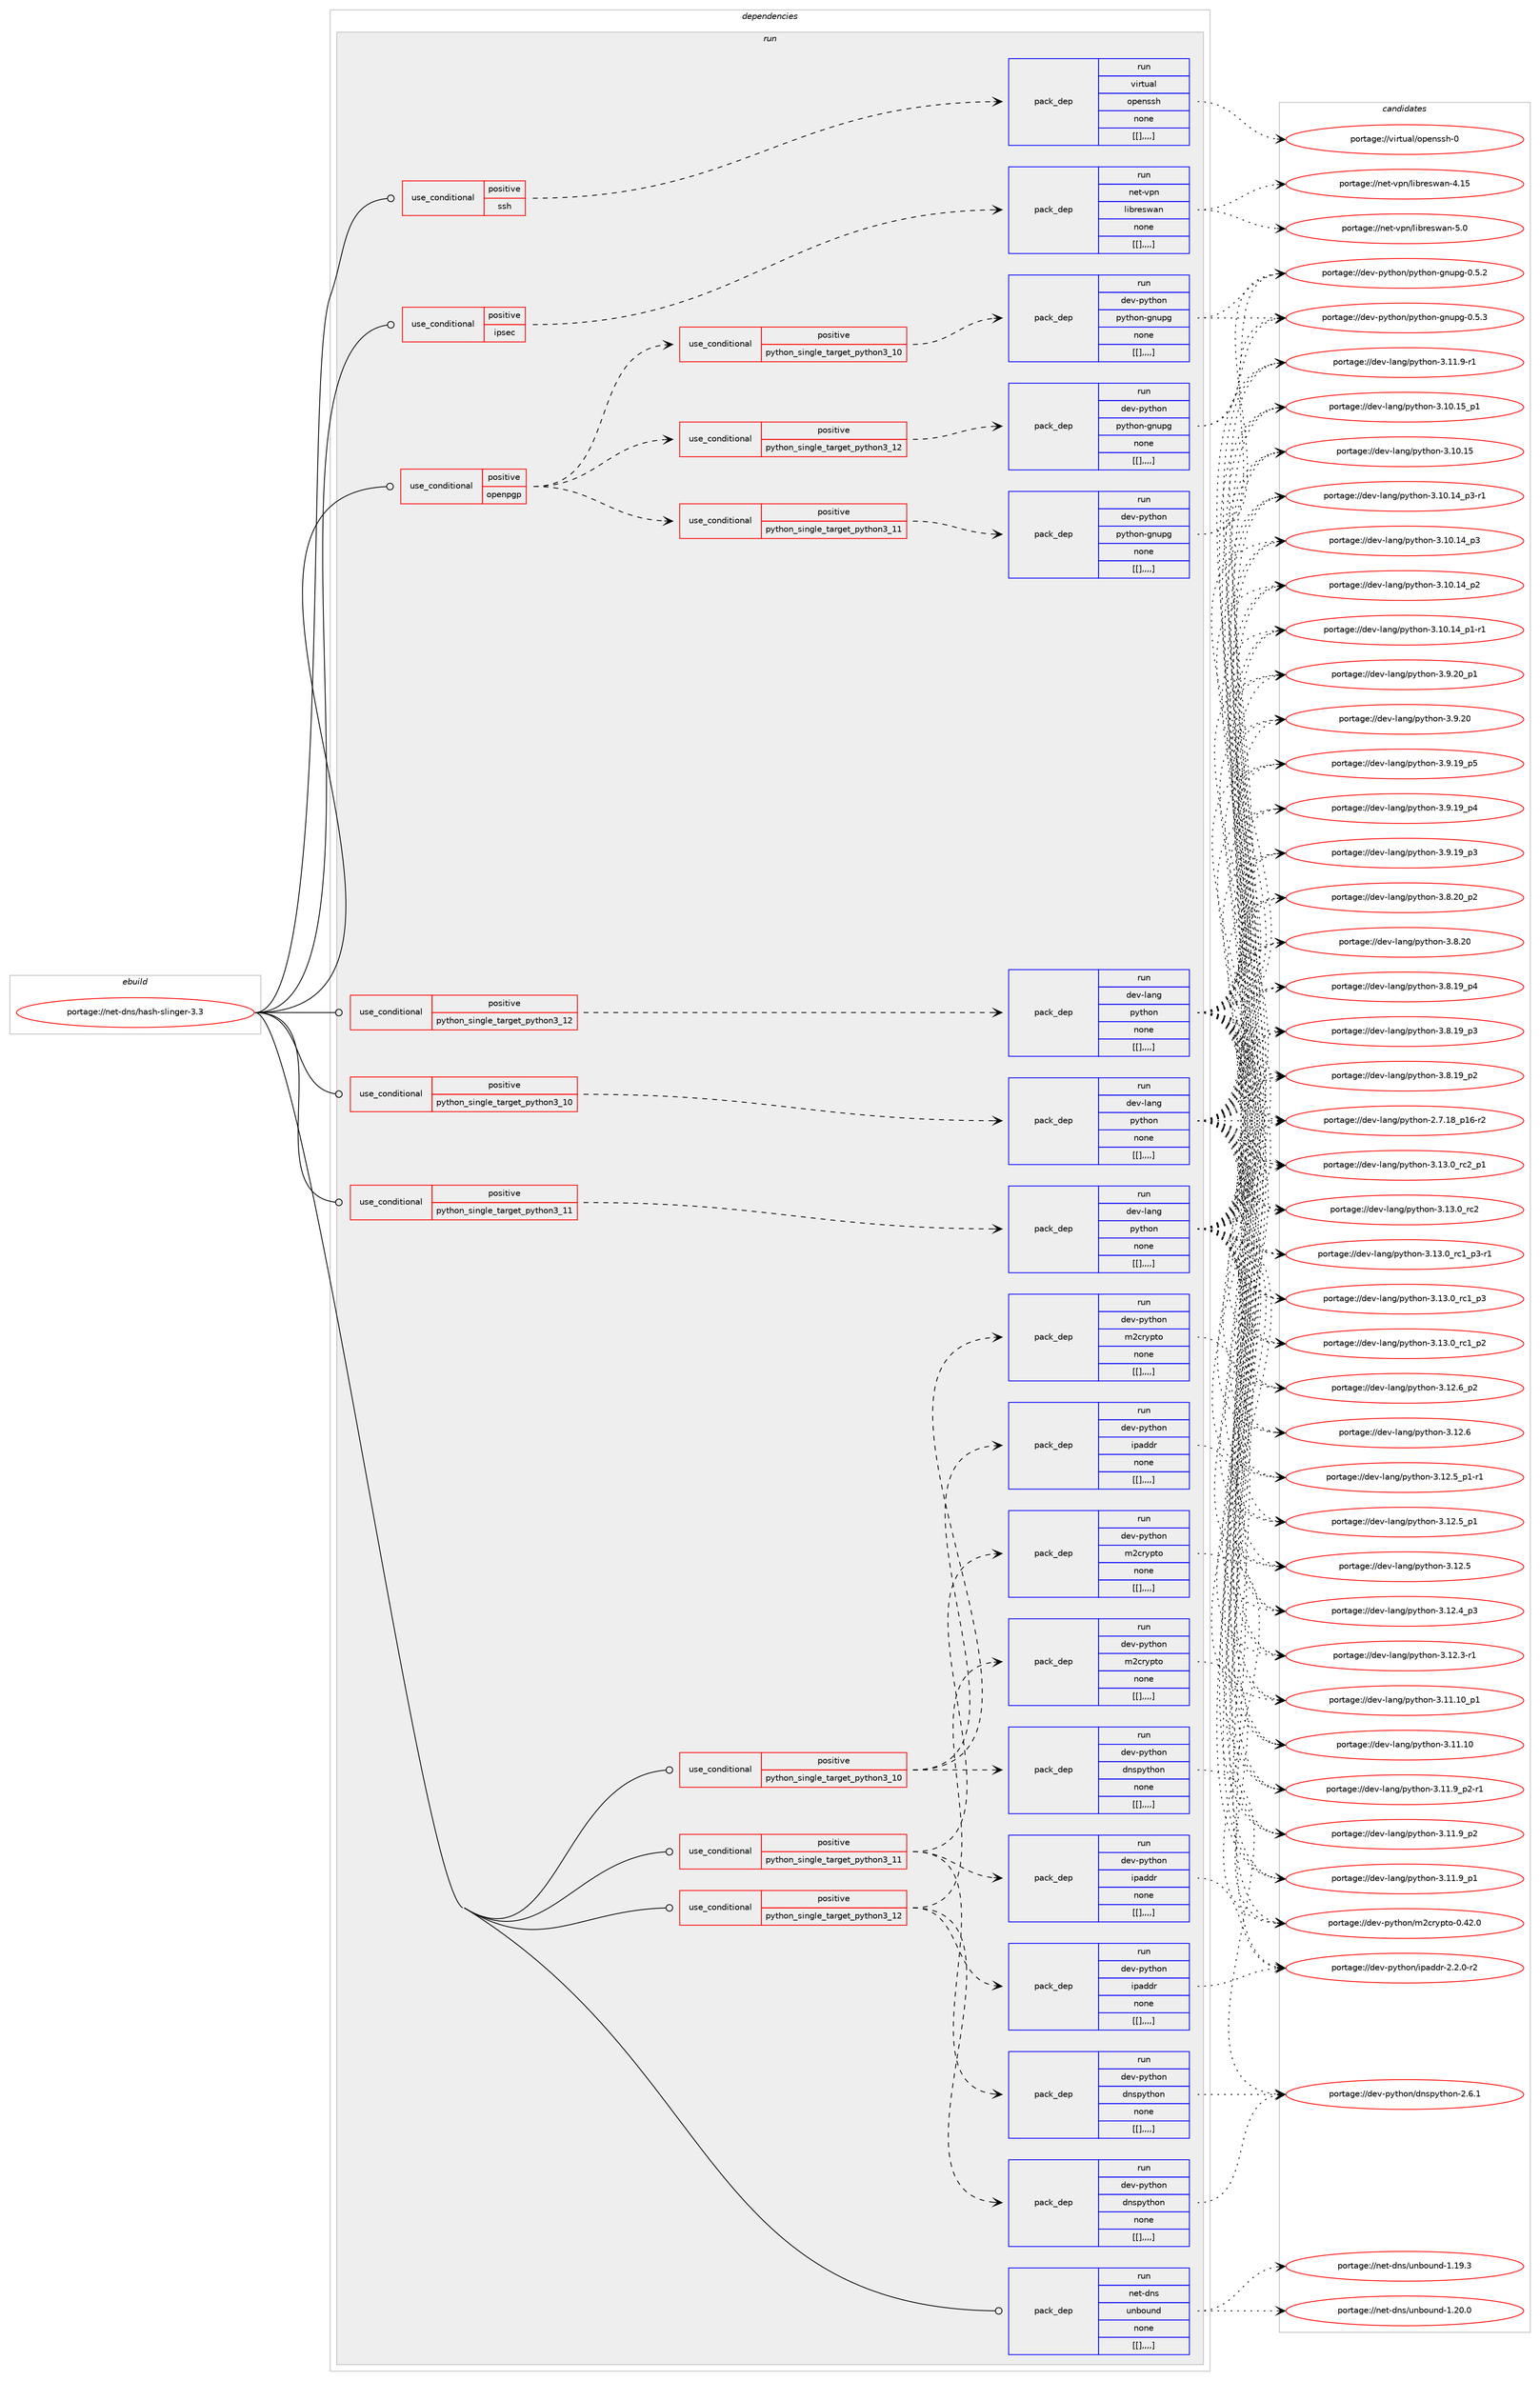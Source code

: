 digraph prolog {

# *************
# Graph options
# *************

newrank=true;
concentrate=true;
compound=true;
graph [rankdir=LR,fontname=Helvetica,fontsize=10,ranksep=1.5];#, ranksep=2.5, nodesep=0.2];
edge  [arrowhead=vee];
node  [fontname=Helvetica,fontsize=10];

# **********
# The ebuild
# **********

subgraph cluster_leftcol {
color=gray;
label=<<i>ebuild</i>>;
id [label="portage://net-dns/hash-slinger-3.3", color=red, width=4, href="../net-dns/hash-slinger-3.3.svg"];
}

# ****************
# The dependencies
# ****************

subgraph cluster_midcol {
color=gray;
label=<<i>dependencies</i>>;
subgraph cluster_compile {
fillcolor="#eeeeee";
style=filled;
label=<<i>compile</i>>;
}
subgraph cluster_compileandrun {
fillcolor="#eeeeee";
style=filled;
label=<<i>compile and run</i>>;
}
subgraph cluster_run {
fillcolor="#eeeeee";
style=filled;
label=<<i>run</i>>;
subgraph cond93898 {
dependency357432 [label=<<TABLE BORDER="0" CELLBORDER="1" CELLSPACING="0" CELLPADDING="4"><TR><TD ROWSPAN="3" CELLPADDING="10">use_conditional</TD></TR><TR><TD>positive</TD></TR><TR><TD>ipsec</TD></TR></TABLE>>, shape=none, color=red];
subgraph pack260904 {
dependency357433 [label=<<TABLE BORDER="0" CELLBORDER="1" CELLSPACING="0" CELLPADDING="4" WIDTH="220"><TR><TD ROWSPAN="6" CELLPADDING="30">pack_dep</TD></TR><TR><TD WIDTH="110">run</TD></TR><TR><TD>net-vpn</TD></TR><TR><TD>libreswan</TD></TR><TR><TD>none</TD></TR><TR><TD>[[],,,,]</TD></TR></TABLE>>, shape=none, color=blue];
}
dependency357432:e -> dependency357433:w [weight=20,style="dashed",arrowhead="vee"];
}
id:e -> dependency357432:w [weight=20,style="solid",arrowhead="odot"];
subgraph cond93899 {
dependency357434 [label=<<TABLE BORDER="0" CELLBORDER="1" CELLSPACING="0" CELLPADDING="4"><TR><TD ROWSPAN="3" CELLPADDING="10">use_conditional</TD></TR><TR><TD>positive</TD></TR><TR><TD>openpgp</TD></TR></TABLE>>, shape=none, color=red];
subgraph cond93900 {
dependency357435 [label=<<TABLE BORDER="0" CELLBORDER="1" CELLSPACING="0" CELLPADDING="4"><TR><TD ROWSPAN="3" CELLPADDING="10">use_conditional</TD></TR><TR><TD>positive</TD></TR><TR><TD>python_single_target_python3_10</TD></TR></TABLE>>, shape=none, color=red];
subgraph pack260905 {
dependency357436 [label=<<TABLE BORDER="0" CELLBORDER="1" CELLSPACING="0" CELLPADDING="4" WIDTH="220"><TR><TD ROWSPAN="6" CELLPADDING="30">pack_dep</TD></TR><TR><TD WIDTH="110">run</TD></TR><TR><TD>dev-python</TD></TR><TR><TD>python-gnupg</TD></TR><TR><TD>none</TD></TR><TR><TD>[[],,,,]</TD></TR></TABLE>>, shape=none, color=blue];
}
dependency357435:e -> dependency357436:w [weight=20,style="dashed",arrowhead="vee"];
}
dependency357434:e -> dependency357435:w [weight=20,style="dashed",arrowhead="vee"];
subgraph cond93901 {
dependency357437 [label=<<TABLE BORDER="0" CELLBORDER="1" CELLSPACING="0" CELLPADDING="4"><TR><TD ROWSPAN="3" CELLPADDING="10">use_conditional</TD></TR><TR><TD>positive</TD></TR><TR><TD>python_single_target_python3_11</TD></TR></TABLE>>, shape=none, color=red];
subgraph pack260906 {
dependency357438 [label=<<TABLE BORDER="0" CELLBORDER="1" CELLSPACING="0" CELLPADDING="4" WIDTH="220"><TR><TD ROWSPAN="6" CELLPADDING="30">pack_dep</TD></TR><TR><TD WIDTH="110">run</TD></TR><TR><TD>dev-python</TD></TR><TR><TD>python-gnupg</TD></TR><TR><TD>none</TD></TR><TR><TD>[[],,,,]</TD></TR></TABLE>>, shape=none, color=blue];
}
dependency357437:e -> dependency357438:w [weight=20,style="dashed",arrowhead="vee"];
}
dependency357434:e -> dependency357437:w [weight=20,style="dashed",arrowhead="vee"];
subgraph cond93902 {
dependency357439 [label=<<TABLE BORDER="0" CELLBORDER="1" CELLSPACING="0" CELLPADDING="4"><TR><TD ROWSPAN="3" CELLPADDING="10">use_conditional</TD></TR><TR><TD>positive</TD></TR><TR><TD>python_single_target_python3_12</TD></TR></TABLE>>, shape=none, color=red];
subgraph pack260907 {
dependency357440 [label=<<TABLE BORDER="0" CELLBORDER="1" CELLSPACING="0" CELLPADDING="4" WIDTH="220"><TR><TD ROWSPAN="6" CELLPADDING="30">pack_dep</TD></TR><TR><TD WIDTH="110">run</TD></TR><TR><TD>dev-python</TD></TR><TR><TD>python-gnupg</TD></TR><TR><TD>none</TD></TR><TR><TD>[[],,,,]</TD></TR></TABLE>>, shape=none, color=blue];
}
dependency357439:e -> dependency357440:w [weight=20,style="dashed",arrowhead="vee"];
}
dependency357434:e -> dependency357439:w [weight=20,style="dashed",arrowhead="vee"];
}
id:e -> dependency357434:w [weight=20,style="solid",arrowhead="odot"];
subgraph cond93903 {
dependency357441 [label=<<TABLE BORDER="0" CELLBORDER="1" CELLSPACING="0" CELLPADDING="4"><TR><TD ROWSPAN="3" CELLPADDING="10">use_conditional</TD></TR><TR><TD>positive</TD></TR><TR><TD>python_single_target_python3_10</TD></TR></TABLE>>, shape=none, color=red];
subgraph pack260908 {
dependency357442 [label=<<TABLE BORDER="0" CELLBORDER="1" CELLSPACING="0" CELLPADDING="4" WIDTH="220"><TR><TD ROWSPAN="6" CELLPADDING="30">pack_dep</TD></TR><TR><TD WIDTH="110">run</TD></TR><TR><TD>dev-lang</TD></TR><TR><TD>python</TD></TR><TR><TD>none</TD></TR><TR><TD>[[],,,,]</TD></TR></TABLE>>, shape=none, color=blue];
}
dependency357441:e -> dependency357442:w [weight=20,style="dashed",arrowhead="vee"];
}
id:e -> dependency357441:w [weight=20,style="solid",arrowhead="odot"];
subgraph cond93904 {
dependency357443 [label=<<TABLE BORDER="0" CELLBORDER="1" CELLSPACING="0" CELLPADDING="4"><TR><TD ROWSPAN="3" CELLPADDING="10">use_conditional</TD></TR><TR><TD>positive</TD></TR><TR><TD>python_single_target_python3_10</TD></TR></TABLE>>, shape=none, color=red];
subgraph pack260909 {
dependency357444 [label=<<TABLE BORDER="0" CELLBORDER="1" CELLSPACING="0" CELLPADDING="4" WIDTH="220"><TR><TD ROWSPAN="6" CELLPADDING="30">pack_dep</TD></TR><TR><TD WIDTH="110">run</TD></TR><TR><TD>dev-python</TD></TR><TR><TD>dnspython</TD></TR><TR><TD>none</TD></TR><TR><TD>[[],,,,]</TD></TR></TABLE>>, shape=none, color=blue];
}
dependency357443:e -> dependency357444:w [weight=20,style="dashed",arrowhead="vee"];
subgraph pack260910 {
dependency357445 [label=<<TABLE BORDER="0" CELLBORDER="1" CELLSPACING="0" CELLPADDING="4" WIDTH="220"><TR><TD ROWSPAN="6" CELLPADDING="30">pack_dep</TD></TR><TR><TD WIDTH="110">run</TD></TR><TR><TD>dev-python</TD></TR><TR><TD>ipaddr</TD></TR><TR><TD>none</TD></TR><TR><TD>[[],,,,]</TD></TR></TABLE>>, shape=none, color=blue];
}
dependency357443:e -> dependency357445:w [weight=20,style="dashed",arrowhead="vee"];
subgraph pack260911 {
dependency357446 [label=<<TABLE BORDER="0" CELLBORDER="1" CELLSPACING="0" CELLPADDING="4" WIDTH="220"><TR><TD ROWSPAN="6" CELLPADDING="30">pack_dep</TD></TR><TR><TD WIDTH="110">run</TD></TR><TR><TD>dev-python</TD></TR><TR><TD>m2crypto</TD></TR><TR><TD>none</TD></TR><TR><TD>[[],,,,]</TD></TR></TABLE>>, shape=none, color=blue];
}
dependency357443:e -> dependency357446:w [weight=20,style="dashed",arrowhead="vee"];
}
id:e -> dependency357443:w [weight=20,style="solid",arrowhead="odot"];
subgraph cond93905 {
dependency357447 [label=<<TABLE BORDER="0" CELLBORDER="1" CELLSPACING="0" CELLPADDING="4"><TR><TD ROWSPAN="3" CELLPADDING="10">use_conditional</TD></TR><TR><TD>positive</TD></TR><TR><TD>python_single_target_python3_11</TD></TR></TABLE>>, shape=none, color=red];
subgraph pack260912 {
dependency357448 [label=<<TABLE BORDER="0" CELLBORDER="1" CELLSPACING="0" CELLPADDING="4" WIDTH="220"><TR><TD ROWSPAN="6" CELLPADDING="30">pack_dep</TD></TR><TR><TD WIDTH="110">run</TD></TR><TR><TD>dev-lang</TD></TR><TR><TD>python</TD></TR><TR><TD>none</TD></TR><TR><TD>[[],,,,]</TD></TR></TABLE>>, shape=none, color=blue];
}
dependency357447:e -> dependency357448:w [weight=20,style="dashed",arrowhead="vee"];
}
id:e -> dependency357447:w [weight=20,style="solid",arrowhead="odot"];
subgraph cond93906 {
dependency357449 [label=<<TABLE BORDER="0" CELLBORDER="1" CELLSPACING="0" CELLPADDING="4"><TR><TD ROWSPAN="3" CELLPADDING="10">use_conditional</TD></TR><TR><TD>positive</TD></TR><TR><TD>python_single_target_python3_11</TD></TR></TABLE>>, shape=none, color=red];
subgraph pack260913 {
dependency357450 [label=<<TABLE BORDER="0" CELLBORDER="1" CELLSPACING="0" CELLPADDING="4" WIDTH="220"><TR><TD ROWSPAN="6" CELLPADDING="30">pack_dep</TD></TR><TR><TD WIDTH="110">run</TD></TR><TR><TD>dev-python</TD></TR><TR><TD>dnspython</TD></TR><TR><TD>none</TD></TR><TR><TD>[[],,,,]</TD></TR></TABLE>>, shape=none, color=blue];
}
dependency357449:e -> dependency357450:w [weight=20,style="dashed",arrowhead="vee"];
subgraph pack260914 {
dependency357451 [label=<<TABLE BORDER="0" CELLBORDER="1" CELLSPACING="0" CELLPADDING="4" WIDTH="220"><TR><TD ROWSPAN="6" CELLPADDING="30">pack_dep</TD></TR><TR><TD WIDTH="110">run</TD></TR><TR><TD>dev-python</TD></TR><TR><TD>ipaddr</TD></TR><TR><TD>none</TD></TR><TR><TD>[[],,,,]</TD></TR></TABLE>>, shape=none, color=blue];
}
dependency357449:e -> dependency357451:w [weight=20,style="dashed",arrowhead="vee"];
subgraph pack260915 {
dependency357452 [label=<<TABLE BORDER="0" CELLBORDER="1" CELLSPACING="0" CELLPADDING="4" WIDTH="220"><TR><TD ROWSPAN="6" CELLPADDING="30">pack_dep</TD></TR><TR><TD WIDTH="110">run</TD></TR><TR><TD>dev-python</TD></TR><TR><TD>m2crypto</TD></TR><TR><TD>none</TD></TR><TR><TD>[[],,,,]</TD></TR></TABLE>>, shape=none, color=blue];
}
dependency357449:e -> dependency357452:w [weight=20,style="dashed",arrowhead="vee"];
}
id:e -> dependency357449:w [weight=20,style="solid",arrowhead="odot"];
subgraph cond93907 {
dependency357453 [label=<<TABLE BORDER="0" CELLBORDER="1" CELLSPACING="0" CELLPADDING="4"><TR><TD ROWSPAN="3" CELLPADDING="10">use_conditional</TD></TR><TR><TD>positive</TD></TR><TR><TD>python_single_target_python3_12</TD></TR></TABLE>>, shape=none, color=red];
subgraph pack260916 {
dependency357454 [label=<<TABLE BORDER="0" CELLBORDER="1" CELLSPACING="0" CELLPADDING="4" WIDTH="220"><TR><TD ROWSPAN="6" CELLPADDING="30">pack_dep</TD></TR><TR><TD WIDTH="110">run</TD></TR><TR><TD>dev-lang</TD></TR><TR><TD>python</TD></TR><TR><TD>none</TD></TR><TR><TD>[[],,,,]</TD></TR></TABLE>>, shape=none, color=blue];
}
dependency357453:e -> dependency357454:w [weight=20,style="dashed",arrowhead="vee"];
}
id:e -> dependency357453:w [weight=20,style="solid",arrowhead="odot"];
subgraph cond93908 {
dependency357455 [label=<<TABLE BORDER="0" CELLBORDER="1" CELLSPACING="0" CELLPADDING="4"><TR><TD ROWSPAN="3" CELLPADDING="10">use_conditional</TD></TR><TR><TD>positive</TD></TR><TR><TD>python_single_target_python3_12</TD></TR></TABLE>>, shape=none, color=red];
subgraph pack260917 {
dependency357456 [label=<<TABLE BORDER="0" CELLBORDER="1" CELLSPACING="0" CELLPADDING="4" WIDTH="220"><TR><TD ROWSPAN="6" CELLPADDING="30">pack_dep</TD></TR><TR><TD WIDTH="110">run</TD></TR><TR><TD>dev-python</TD></TR><TR><TD>dnspython</TD></TR><TR><TD>none</TD></TR><TR><TD>[[],,,,]</TD></TR></TABLE>>, shape=none, color=blue];
}
dependency357455:e -> dependency357456:w [weight=20,style="dashed",arrowhead="vee"];
subgraph pack260918 {
dependency357457 [label=<<TABLE BORDER="0" CELLBORDER="1" CELLSPACING="0" CELLPADDING="4" WIDTH="220"><TR><TD ROWSPAN="6" CELLPADDING="30">pack_dep</TD></TR><TR><TD WIDTH="110">run</TD></TR><TR><TD>dev-python</TD></TR><TR><TD>ipaddr</TD></TR><TR><TD>none</TD></TR><TR><TD>[[],,,,]</TD></TR></TABLE>>, shape=none, color=blue];
}
dependency357455:e -> dependency357457:w [weight=20,style="dashed",arrowhead="vee"];
subgraph pack260919 {
dependency357458 [label=<<TABLE BORDER="0" CELLBORDER="1" CELLSPACING="0" CELLPADDING="4" WIDTH="220"><TR><TD ROWSPAN="6" CELLPADDING="30">pack_dep</TD></TR><TR><TD WIDTH="110">run</TD></TR><TR><TD>dev-python</TD></TR><TR><TD>m2crypto</TD></TR><TR><TD>none</TD></TR><TR><TD>[[],,,,]</TD></TR></TABLE>>, shape=none, color=blue];
}
dependency357455:e -> dependency357458:w [weight=20,style="dashed",arrowhead="vee"];
}
id:e -> dependency357455:w [weight=20,style="solid",arrowhead="odot"];
subgraph cond93909 {
dependency357459 [label=<<TABLE BORDER="0" CELLBORDER="1" CELLSPACING="0" CELLPADDING="4"><TR><TD ROWSPAN="3" CELLPADDING="10">use_conditional</TD></TR><TR><TD>positive</TD></TR><TR><TD>ssh</TD></TR></TABLE>>, shape=none, color=red];
subgraph pack260920 {
dependency357460 [label=<<TABLE BORDER="0" CELLBORDER="1" CELLSPACING="0" CELLPADDING="4" WIDTH="220"><TR><TD ROWSPAN="6" CELLPADDING="30">pack_dep</TD></TR><TR><TD WIDTH="110">run</TD></TR><TR><TD>virtual</TD></TR><TR><TD>openssh</TD></TR><TR><TD>none</TD></TR><TR><TD>[[],,,,]</TD></TR></TABLE>>, shape=none, color=blue];
}
dependency357459:e -> dependency357460:w [weight=20,style="dashed",arrowhead="vee"];
}
id:e -> dependency357459:w [weight=20,style="solid",arrowhead="odot"];
subgraph pack260921 {
dependency357461 [label=<<TABLE BORDER="0" CELLBORDER="1" CELLSPACING="0" CELLPADDING="4" WIDTH="220"><TR><TD ROWSPAN="6" CELLPADDING="30">pack_dep</TD></TR><TR><TD WIDTH="110">run</TD></TR><TR><TD>net-dns</TD></TR><TR><TD>unbound</TD></TR><TR><TD>none</TD></TR><TR><TD>[[],,,,]</TD></TR></TABLE>>, shape=none, color=blue];
}
id:e -> dependency357461:w [weight=20,style="solid",arrowhead="odot"];
}
}

# **************
# The candidates
# **************

subgraph cluster_choices {
rank=same;
color=gray;
label=<<i>candidates</i>>;

subgraph choice260904 {
color=black;
nodesep=1;
choice1101011164511811211047108105981141011151199711045534648 [label="portage://net-vpn/libreswan-5.0", color=red, width=4,href="../net-vpn/libreswan-5.0.svg"];
choice110101116451181121104710810598114101115119971104552464953 [label="portage://net-vpn/libreswan-4.15", color=red, width=4,href="../net-vpn/libreswan-4.15.svg"];
dependency357433:e -> choice1101011164511811211047108105981141011151199711045534648:w [style=dotted,weight="100"];
dependency357433:e -> choice110101116451181121104710810598114101115119971104552464953:w [style=dotted,weight="100"];
}
subgraph choice260905 {
color=black;
nodesep=1;
choice100101118451121211161041111104711212111610411111045103110117112103454846534651 [label="portage://dev-python/python-gnupg-0.5.3", color=red, width=4,href="../dev-python/python-gnupg-0.5.3.svg"];
choice100101118451121211161041111104711212111610411111045103110117112103454846534650 [label="portage://dev-python/python-gnupg-0.5.2", color=red, width=4,href="../dev-python/python-gnupg-0.5.2.svg"];
dependency357436:e -> choice100101118451121211161041111104711212111610411111045103110117112103454846534651:w [style=dotted,weight="100"];
dependency357436:e -> choice100101118451121211161041111104711212111610411111045103110117112103454846534650:w [style=dotted,weight="100"];
}
subgraph choice260906 {
color=black;
nodesep=1;
choice100101118451121211161041111104711212111610411111045103110117112103454846534651 [label="portage://dev-python/python-gnupg-0.5.3", color=red, width=4,href="../dev-python/python-gnupg-0.5.3.svg"];
choice100101118451121211161041111104711212111610411111045103110117112103454846534650 [label="portage://dev-python/python-gnupg-0.5.2", color=red, width=4,href="../dev-python/python-gnupg-0.5.2.svg"];
dependency357438:e -> choice100101118451121211161041111104711212111610411111045103110117112103454846534651:w [style=dotted,weight="100"];
dependency357438:e -> choice100101118451121211161041111104711212111610411111045103110117112103454846534650:w [style=dotted,weight="100"];
}
subgraph choice260907 {
color=black;
nodesep=1;
choice100101118451121211161041111104711212111610411111045103110117112103454846534651 [label="portage://dev-python/python-gnupg-0.5.3", color=red, width=4,href="../dev-python/python-gnupg-0.5.3.svg"];
choice100101118451121211161041111104711212111610411111045103110117112103454846534650 [label="portage://dev-python/python-gnupg-0.5.2", color=red, width=4,href="../dev-python/python-gnupg-0.5.2.svg"];
dependency357440:e -> choice100101118451121211161041111104711212111610411111045103110117112103454846534651:w [style=dotted,weight="100"];
dependency357440:e -> choice100101118451121211161041111104711212111610411111045103110117112103454846534650:w [style=dotted,weight="100"];
}
subgraph choice260908 {
color=black;
nodesep=1;
choice100101118451089711010347112121116104111110455146495146489511499509511249 [label="portage://dev-lang/python-3.13.0_rc2_p1", color=red, width=4,href="../dev-lang/python-3.13.0_rc2_p1.svg"];
choice10010111845108971101034711212111610411111045514649514648951149950 [label="portage://dev-lang/python-3.13.0_rc2", color=red, width=4,href="../dev-lang/python-3.13.0_rc2.svg"];
choice1001011184510897110103471121211161041111104551464951464895114994995112514511449 [label="portage://dev-lang/python-3.13.0_rc1_p3-r1", color=red, width=4,href="../dev-lang/python-3.13.0_rc1_p3-r1.svg"];
choice100101118451089711010347112121116104111110455146495146489511499499511251 [label="portage://dev-lang/python-3.13.0_rc1_p3", color=red, width=4,href="../dev-lang/python-3.13.0_rc1_p3.svg"];
choice100101118451089711010347112121116104111110455146495146489511499499511250 [label="portage://dev-lang/python-3.13.0_rc1_p2", color=red, width=4,href="../dev-lang/python-3.13.0_rc1_p2.svg"];
choice100101118451089711010347112121116104111110455146495046549511250 [label="portage://dev-lang/python-3.12.6_p2", color=red, width=4,href="../dev-lang/python-3.12.6_p2.svg"];
choice10010111845108971101034711212111610411111045514649504654 [label="portage://dev-lang/python-3.12.6", color=red, width=4,href="../dev-lang/python-3.12.6.svg"];
choice1001011184510897110103471121211161041111104551464950465395112494511449 [label="portage://dev-lang/python-3.12.5_p1-r1", color=red, width=4,href="../dev-lang/python-3.12.5_p1-r1.svg"];
choice100101118451089711010347112121116104111110455146495046539511249 [label="portage://dev-lang/python-3.12.5_p1", color=red, width=4,href="../dev-lang/python-3.12.5_p1.svg"];
choice10010111845108971101034711212111610411111045514649504653 [label="portage://dev-lang/python-3.12.5", color=red, width=4,href="../dev-lang/python-3.12.5.svg"];
choice100101118451089711010347112121116104111110455146495046529511251 [label="portage://dev-lang/python-3.12.4_p3", color=red, width=4,href="../dev-lang/python-3.12.4_p3.svg"];
choice100101118451089711010347112121116104111110455146495046514511449 [label="portage://dev-lang/python-3.12.3-r1", color=red, width=4,href="../dev-lang/python-3.12.3-r1.svg"];
choice10010111845108971101034711212111610411111045514649494649489511249 [label="portage://dev-lang/python-3.11.10_p1", color=red, width=4,href="../dev-lang/python-3.11.10_p1.svg"];
choice1001011184510897110103471121211161041111104551464949464948 [label="portage://dev-lang/python-3.11.10", color=red, width=4,href="../dev-lang/python-3.11.10.svg"];
choice1001011184510897110103471121211161041111104551464949465795112504511449 [label="portage://dev-lang/python-3.11.9_p2-r1", color=red, width=4,href="../dev-lang/python-3.11.9_p2-r1.svg"];
choice100101118451089711010347112121116104111110455146494946579511250 [label="portage://dev-lang/python-3.11.9_p2", color=red, width=4,href="../dev-lang/python-3.11.9_p2.svg"];
choice100101118451089711010347112121116104111110455146494946579511249 [label="portage://dev-lang/python-3.11.9_p1", color=red, width=4,href="../dev-lang/python-3.11.9_p1.svg"];
choice100101118451089711010347112121116104111110455146494946574511449 [label="portage://dev-lang/python-3.11.9-r1", color=red, width=4,href="../dev-lang/python-3.11.9-r1.svg"];
choice10010111845108971101034711212111610411111045514649484649539511249 [label="portage://dev-lang/python-3.10.15_p1", color=red, width=4,href="../dev-lang/python-3.10.15_p1.svg"];
choice1001011184510897110103471121211161041111104551464948464953 [label="portage://dev-lang/python-3.10.15", color=red, width=4,href="../dev-lang/python-3.10.15.svg"];
choice100101118451089711010347112121116104111110455146494846495295112514511449 [label="portage://dev-lang/python-3.10.14_p3-r1", color=red, width=4,href="../dev-lang/python-3.10.14_p3-r1.svg"];
choice10010111845108971101034711212111610411111045514649484649529511251 [label="portage://dev-lang/python-3.10.14_p3", color=red, width=4,href="../dev-lang/python-3.10.14_p3.svg"];
choice10010111845108971101034711212111610411111045514649484649529511250 [label="portage://dev-lang/python-3.10.14_p2", color=red, width=4,href="../dev-lang/python-3.10.14_p2.svg"];
choice100101118451089711010347112121116104111110455146494846495295112494511449 [label="portage://dev-lang/python-3.10.14_p1-r1", color=red, width=4,href="../dev-lang/python-3.10.14_p1-r1.svg"];
choice100101118451089711010347112121116104111110455146574650489511249 [label="portage://dev-lang/python-3.9.20_p1", color=red, width=4,href="../dev-lang/python-3.9.20_p1.svg"];
choice10010111845108971101034711212111610411111045514657465048 [label="portage://dev-lang/python-3.9.20", color=red, width=4,href="../dev-lang/python-3.9.20.svg"];
choice100101118451089711010347112121116104111110455146574649579511253 [label="portage://dev-lang/python-3.9.19_p5", color=red, width=4,href="../dev-lang/python-3.9.19_p5.svg"];
choice100101118451089711010347112121116104111110455146574649579511252 [label="portage://dev-lang/python-3.9.19_p4", color=red, width=4,href="../dev-lang/python-3.9.19_p4.svg"];
choice100101118451089711010347112121116104111110455146574649579511251 [label="portage://dev-lang/python-3.9.19_p3", color=red, width=4,href="../dev-lang/python-3.9.19_p3.svg"];
choice100101118451089711010347112121116104111110455146564650489511250 [label="portage://dev-lang/python-3.8.20_p2", color=red, width=4,href="../dev-lang/python-3.8.20_p2.svg"];
choice10010111845108971101034711212111610411111045514656465048 [label="portage://dev-lang/python-3.8.20", color=red, width=4,href="../dev-lang/python-3.8.20.svg"];
choice100101118451089711010347112121116104111110455146564649579511252 [label="portage://dev-lang/python-3.8.19_p4", color=red, width=4,href="../dev-lang/python-3.8.19_p4.svg"];
choice100101118451089711010347112121116104111110455146564649579511251 [label="portage://dev-lang/python-3.8.19_p3", color=red, width=4,href="../dev-lang/python-3.8.19_p3.svg"];
choice100101118451089711010347112121116104111110455146564649579511250 [label="portage://dev-lang/python-3.8.19_p2", color=red, width=4,href="../dev-lang/python-3.8.19_p2.svg"];
choice100101118451089711010347112121116104111110455046554649569511249544511450 [label="portage://dev-lang/python-2.7.18_p16-r2", color=red, width=4,href="../dev-lang/python-2.7.18_p16-r2.svg"];
dependency357442:e -> choice100101118451089711010347112121116104111110455146495146489511499509511249:w [style=dotted,weight="100"];
dependency357442:e -> choice10010111845108971101034711212111610411111045514649514648951149950:w [style=dotted,weight="100"];
dependency357442:e -> choice1001011184510897110103471121211161041111104551464951464895114994995112514511449:w [style=dotted,weight="100"];
dependency357442:e -> choice100101118451089711010347112121116104111110455146495146489511499499511251:w [style=dotted,weight="100"];
dependency357442:e -> choice100101118451089711010347112121116104111110455146495146489511499499511250:w [style=dotted,weight="100"];
dependency357442:e -> choice100101118451089711010347112121116104111110455146495046549511250:w [style=dotted,weight="100"];
dependency357442:e -> choice10010111845108971101034711212111610411111045514649504654:w [style=dotted,weight="100"];
dependency357442:e -> choice1001011184510897110103471121211161041111104551464950465395112494511449:w [style=dotted,weight="100"];
dependency357442:e -> choice100101118451089711010347112121116104111110455146495046539511249:w [style=dotted,weight="100"];
dependency357442:e -> choice10010111845108971101034711212111610411111045514649504653:w [style=dotted,weight="100"];
dependency357442:e -> choice100101118451089711010347112121116104111110455146495046529511251:w [style=dotted,weight="100"];
dependency357442:e -> choice100101118451089711010347112121116104111110455146495046514511449:w [style=dotted,weight="100"];
dependency357442:e -> choice10010111845108971101034711212111610411111045514649494649489511249:w [style=dotted,weight="100"];
dependency357442:e -> choice1001011184510897110103471121211161041111104551464949464948:w [style=dotted,weight="100"];
dependency357442:e -> choice1001011184510897110103471121211161041111104551464949465795112504511449:w [style=dotted,weight="100"];
dependency357442:e -> choice100101118451089711010347112121116104111110455146494946579511250:w [style=dotted,weight="100"];
dependency357442:e -> choice100101118451089711010347112121116104111110455146494946579511249:w [style=dotted,weight="100"];
dependency357442:e -> choice100101118451089711010347112121116104111110455146494946574511449:w [style=dotted,weight="100"];
dependency357442:e -> choice10010111845108971101034711212111610411111045514649484649539511249:w [style=dotted,weight="100"];
dependency357442:e -> choice1001011184510897110103471121211161041111104551464948464953:w [style=dotted,weight="100"];
dependency357442:e -> choice100101118451089711010347112121116104111110455146494846495295112514511449:w [style=dotted,weight="100"];
dependency357442:e -> choice10010111845108971101034711212111610411111045514649484649529511251:w [style=dotted,weight="100"];
dependency357442:e -> choice10010111845108971101034711212111610411111045514649484649529511250:w [style=dotted,weight="100"];
dependency357442:e -> choice100101118451089711010347112121116104111110455146494846495295112494511449:w [style=dotted,weight="100"];
dependency357442:e -> choice100101118451089711010347112121116104111110455146574650489511249:w [style=dotted,weight="100"];
dependency357442:e -> choice10010111845108971101034711212111610411111045514657465048:w [style=dotted,weight="100"];
dependency357442:e -> choice100101118451089711010347112121116104111110455146574649579511253:w [style=dotted,weight="100"];
dependency357442:e -> choice100101118451089711010347112121116104111110455146574649579511252:w [style=dotted,weight="100"];
dependency357442:e -> choice100101118451089711010347112121116104111110455146574649579511251:w [style=dotted,weight="100"];
dependency357442:e -> choice100101118451089711010347112121116104111110455146564650489511250:w [style=dotted,weight="100"];
dependency357442:e -> choice10010111845108971101034711212111610411111045514656465048:w [style=dotted,weight="100"];
dependency357442:e -> choice100101118451089711010347112121116104111110455146564649579511252:w [style=dotted,weight="100"];
dependency357442:e -> choice100101118451089711010347112121116104111110455146564649579511251:w [style=dotted,weight="100"];
dependency357442:e -> choice100101118451089711010347112121116104111110455146564649579511250:w [style=dotted,weight="100"];
dependency357442:e -> choice100101118451089711010347112121116104111110455046554649569511249544511450:w [style=dotted,weight="100"];
}
subgraph choice260909 {
color=black;
nodesep=1;
choice1001011184511212111610411111047100110115112121116104111110455046544649 [label="portage://dev-python/dnspython-2.6.1", color=red, width=4,href="../dev-python/dnspython-2.6.1.svg"];
dependency357444:e -> choice1001011184511212111610411111047100110115112121116104111110455046544649:w [style=dotted,weight="100"];
}
subgraph choice260910 {
color=black;
nodesep=1;
choice1001011184511212111610411111047105112971001001144550465046484511450 [label="portage://dev-python/ipaddr-2.2.0-r2", color=red, width=4,href="../dev-python/ipaddr-2.2.0-r2.svg"];
dependency357445:e -> choice1001011184511212111610411111047105112971001001144550465046484511450:w [style=dotted,weight="100"];
}
subgraph choice260911 {
color=black;
nodesep=1;
choice1001011184511212111610411111047109509911412111211611145484652504648 [label="portage://dev-python/m2crypto-0.42.0", color=red, width=4,href="../dev-python/m2crypto-0.42.0.svg"];
dependency357446:e -> choice1001011184511212111610411111047109509911412111211611145484652504648:w [style=dotted,weight="100"];
}
subgraph choice260912 {
color=black;
nodesep=1;
choice100101118451089711010347112121116104111110455146495146489511499509511249 [label="portage://dev-lang/python-3.13.0_rc2_p1", color=red, width=4,href="../dev-lang/python-3.13.0_rc2_p1.svg"];
choice10010111845108971101034711212111610411111045514649514648951149950 [label="portage://dev-lang/python-3.13.0_rc2", color=red, width=4,href="../dev-lang/python-3.13.0_rc2.svg"];
choice1001011184510897110103471121211161041111104551464951464895114994995112514511449 [label="portage://dev-lang/python-3.13.0_rc1_p3-r1", color=red, width=4,href="../dev-lang/python-3.13.0_rc1_p3-r1.svg"];
choice100101118451089711010347112121116104111110455146495146489511499499511251 [label="portage://dev-lang/python-3.13.0_rc1_p3", color=red, width=4,href="../dev-lang/python-3.13.0_rc1_p3.svg"];
choice100101118451089711010347112121116104111110455146495146489511499499511250 [label="portage://dev-lang/python-3.13.0_rc1_p2", color=red, width=4,href="../dev-lang/python-3.13.0_rc1_p2.svg"];
choice100101118451089711010347112121116104111110455146495046549511250 [label="portage://dev-lang/python-3.12.6_p2", color=red, width=4,href="../dev-lang/python-3.12.6_p2.svg"];
choice10010111845108971101034711212111610411111045514649504654 [label="portage://dev-lang/python-3.12.6", color=red, width=4,href="../dev-lang/python-3.12.6.svg"];
choice1001011184510897110103471121211161041111104551464950465395112494511449 [label="portage://dev-lang/python-3.12.5_p1-r1", color=red, width=4,href="../dev-lang/python-3.12.5_p1-r1.svg"];
choice100101118451089711010347112121116104111110455146495046539511249 [label="portage://dev-lang/python-3.12.5_p1", color=red, width=4,href="../dev-lang/python-3.12.5_p1.svg"];
choice10010111845108971101034711212111610411111045514649504653 [label="portage://dev-lang/python-3.12.5", color=red, width=4,href="../dev-lang/python-3.12.5.svg"];
choice100101118451089711010347112121116104111110455146495046529511251 [label="portage://dev-lang/python-3.12.4_p3", color=red, width=4,href="../dev-lang/python-3.12.4_p3.svg"];
choice100101118451089711010347112121116104111110455146495046514511449 [label="portage://dev-lang/python-3.12.3-r1", color=red, width=4,href="../dev-lang/python-3.12.3-r1.svg"];
choice10010111845108971101034711212111610411111045514649494649489511249 [label="portage://dev-lang/python-3.11.10_p1", color=red, width=4,href="../dev-lang/python-3.11.10_p1.svg"];
choice1001011184510897110103471121211161041111104551464949464948 [label="portage://dev-lang/python-3.11.10", color=red, width=4,href="../dev-lang/python-3.11.10.svg"];
choice1001011184510897110103471121211161041111104551464949465795112504511449 [label="portage://dev-lang/python-3.11.9_p2-r1", color=red, width=4,href="../dev-lang/python-3.11.9_p2-r1.svg"];
choice100101118451089711010347112121116104111110455146494946579511250 [label="portage://dev-lang/python-3.11.9_p2", color=red, width=4,href="../dev-lang/python-3.11.9_p2.svg"];
choice100101118451089711010347112121116104111110455146494946579511249 [label="portage://dev-lang/python-3.11.9_p1", color=red, width=4,href="../dev-lang/python-3.11.9_p1.svg"];
choice100101118451089711010347112121116104111110455146494946574511449 [label="portage://dev-lang/python-3.11.9-r1", color=red, width=4,href="../dev-lang/python-3.11.9-r1.svg"];
choice10010111845108971101034711212111610411111045514649484649539511249 [label="portage://dev-lang/python-3.10.15_p1", color=red, width=4,href="../dev-lang/python-3.10.15_p1.svg"];
choice1001011184510897110103471121211161041111104551464948464953 [label="portage://dev-lang/python-3.10.15", color=red, width=4,href="../dev-lang/python-3.10.15.svg"];
choice100101118451089711010347112121116104111110455146494846495295112514511449 [label="portage://dev-lang/python-3.10.14_p3-r1", color=red, width=4,href="../dev-lang/python-3.10.14_p3-r1.svg"];
choice10010111845108971101034711212111610411111045514649484649529511251 [label="portage://dev-lang/python-3.10.14_p3", color=red, width=4,href="../dev-lang/python-3.10.14_p3.svg"];
choice10010111845108971101034711212111610411111045514649484649529511250 [label="portage://dev-lang/python-3.10.14_p2", color=red, width=4,href="../dev-lang/python-3.10.14_p2.svg"];
choice100101118451089711010347112121116104111110455146494846495295112494511449 [label="portage://dev-lang/python-3.10.14_p1-r1", color=red, width=4,href="../dev-lang/python-3.10.14_p1-r1.svg"];
choice100101118451089711010347112121116104111110455146574650489511249 [label="portage://dev-lang/python-3.9.20_p1", color=red, width=4,href="../dev-lang/python-3.9.20_p1.svg"];
choice10010111845108971101034711212111610411111045514657465048 [label="portage://dev-lang/python-3.9.20", color=red, width=4,href="../dev-lang/python-3.9.20.svg"];
choice100101118451089711010347112121116104111110455146574649579511253 [label="portage://dev-lang/python-3.9.19_p5", color=red, width=4,href="../dev-lang/python-3.9.19_p5.svg"];
choice100101118451089711010347112121116104111110455146574649579511252 [label="portage://dev-lang/python-3.9.19_p4", color=red, width=4,href="../dev-lang/python-3.9.19_p4.svg"];
choice100101118451089711010347112121116104111110455146574649579511251 [label="portage://dev-lang/python-3.9.19_p3", color=red, width=4,href="../dev-lang/python-3.9.19_p3.svg"];
choice100101118451089711010347112121116104111110455146564650489511250 [label="portage://dev-lang/python-3.8.20_p2", color=red, width=4,href="../dev-lang/python-3.8.20_p2.svg"];
choice10010111845108971101034711212111610411111045514656465048 [label="portage://dev-lang/python-3.8.20", color=red, width=4,href="../dev-lang/python-3.8.20.svg"];
choice100101118451089711010347112121116104111110455146564649579511252 [label="portage://dev-lang/python-3.8.19_p4", color=red, width=4,href="../dev-lang/python-3.8.19_p4.svg"];
choice100101118451089711010347112121116104111110455146564649579511251 [label="portage://dev-lang/python-3.8.19_p3", color=red, width=4,href="../dev-lang/python-3.8.19_p3.svg"];
choice100101118451089711010347112121116104111110455146564649579511250 [label="portage://dev-lang/python-3.8.19_p2", color=red, width=4,href="../dev-lang/python-3.8.19_p2.svg"];
choice100101118451089711010347112121116104111110455046554649569511249544511450 [label="portage://dev-lang/python-2.7.18_p16-r2", color=red, width=4,href="../dev-lang/python-2.7.18_p16-r2.svg"];
dependency357448:e -> choice100101118451089711010347112121116104111110455146495146489511499509511249:w [style=dotted,weight="100"];
dependency357448:e -> choice10010111845108971101034711212111610411111045514649514648951149950:w [style=dotted,weight="100"];
dependency357448:e -> choice1001011184510897110103471121211161041111104551464951464895114994995112514511449:w [style=dotted,weight="100"];
dependency357448:e -> choice100101118451089711010347112121116104111110455146495146489511499499511251:w [style=dotted,weight="100"];
dependency357448:e -> choice100101118451089711010347112121116104111110455146495146489511499499511250:w [style=dotted,weight="100"];
dependency357448:e -> choice100101118451089711010347112121116104111110455146495046549511250:w [style=dotted,weight="100"];
dependency357448:e -> choice10010111845108971101034711212111610411111045514649504654:w [style=dotted,weight="100"];
dependency357448:e -> choice1001011184510897110103471121211161041111104551464950465395112494511449:w [style=dotted,weight="100"];
dependency357448:e -> choice100101118451089711010347112121116104111110455146495046539511249:w [style=dotted,weight="100"];
dependency357448:e -> choice10010111845108971101034711212111610411111045514649504653:w [style=dotted,weight="100"];
dependency357448:e -> choice100101118451089711010347112121116104111110455146495046529511251:w [style=dotted,weight="100"];
dependency357448:e -> choice100101118451089711010347112121116104111110455146495046514511449:w [style=dotted,weight="100"];
dependency357448:e -> choice10010111845108971101034711212111610411111045514649494649489511249:w [style=dotted,weight="100"];
dependency357448:e -> choice1001011184510897110103471121211161041111104551464949464948:w [style=dotted,weight="100"];
dependency357448:e -> choice1001011184510897110103471121211161041111104551464949465795112504511449:w [style=dotted,weight="100"];
dependency357448:e -> choice100101118451089711010347112121116104111110455146494946579511250:w [style=dotted,weight="100"];
dependency357448:e -> choice100101118451089711010347112121116104111110455146494946579511249:w [style=dotted,weight="100"];
dependency357448:e -> choice100101118451089711010347112121116104111110455146494946574511449:w [style=dotted,weight="100"];
dependency357448:e -> choice10010111845108971101034711212111610411111045514649484649539511249:w [style=dotted,weight="100"];
dependency357448:e -> choice1001011184510897110103471121211161041111104551464948464953:w [style=dotted,weight="100"];
dependency357448:e -> choice100101118451089711010347112121116104111110455146494846495295112514511449:w [style=dotted,weight="100"];
dependency357448:e -> choice10010111845108971101034711212111610411111045514649484649529511251:w [style=dotted,weight="100"];
dependency357448:e -> choice10010111845108971101034711212111610411111045514649484649529511250:w [style=dotted,weight="100"];
dependency357448:e -> choice100101118451089711010347112121116104111110455146494846495295112494511449:w [style=dotted,weight="100"];
dependency357448:e -> choice100101118451089711010347112121116104111110455146574650489511249:w [style=dotted,weight="100"];
dependency357448:e -> choice10010111845108971101034711212111610411111045514657465048:w [style=dotted,weight="100"];
dependency357448:e -> choice100101118451089711010347112121116104111110455146574649579511253:w [style=dotted,weight="100"];
dependency357448:e -> choice100101118451089711010347112121116104111110455146574649579511252:w [style=dotted,weight="100"];
dependency357448:e -> choice100101118451089711010347112121116104111110455146574649579511251:w [style=dotted,weight="100"];
dependency357448:e -> choice100101118451089711010347112121116104111110455146564650489511250:w [style=dotted,weight="100"];
dependency357448:e -> choice10010111845108971101034711212111610411111045514656465048:w [style=dotted,weight="100"];
dependency357448:e -> choice100101118451089711010347112121116104111110455146564649579511252:w [style=dotted,weight="100"];
dependency357448:e -> choice100101118451089711010347112121116104111110455146564649579511251:w [style=dotted,weight="100"];
dependency357448:e -> choice100101118451089711010347112121116104111110455146564649579511250:w [style=dotted,weight="100"];
dependency357448:e -> choice100101118451089711010347112121116104111110455046554649569511249544511450:w [style=dotted,weight="100"];
}
subgraph choice260913 {
color=black;
nodesep=1;
choice1001011184511212111610411111047100110115112121116104111110455046544649 [label="portage://dev-python/dnspython-2.6.1", color=red, width=4,href="../dev-python/dnspython-2.6.1.svg"];
dependency357450:e -> choice1001011184511212111610411111047100110115112121116104111110455046544649:w [style=dotted,weight="100"];
}
subgraph choice260914 {
color=black;
nodesep=1;
choice1001011184511212111610411111047105112971001001144550465046484511450 [label="portage://dev-python/ipaddr-2.2.0-r2", color=red, width=4,href="../dev-python/ipaddr-2.2.0-r2.svg"];
dependency357451:e -> choice1001011184511212111610411111047105112971001001144550465046484511450:w [style=dotted,weight="100"];
}
subgraph choice260915 {
color=black;
nodesep=1;
choice1001011184511212111610411111047109509911412111211611145484652504648 [label="portage://dev-python/m2crypto-0.42.0", color=red, width=4,href="../dev-python/m2crypto-0.42.0.svg"];
dependency357452:e -> choice1001011184511212111610411111047109509911412111211611145484652504648:w [style=dotted,weight="100"];
}
subgraph choice260916 {
color=black;
nodesep=1;
choice100101118451089711010347112121116104111110455146495146489511499509511249 [label="portage://dev-lang/python-3.13.0_rc2_p1", color=red, width=4,href="../dev-lang/python-3.13.0_rc2_p1.svg"];
choice10010111845108971101034711212111610411111045514649514648951149950 [label="portage://dev-lang/python-3.13.0_rc2", color=red, width=4,href="../dev-lang/python-3.13.0_rc2.svg"];
choice1001011184510897110103471121211161041111104551464951464895114994995112514511449 [label="portage://dev-lang/python-3.13.0_rc1_p3-r1", color=red, width=4,href="../dev-lang/python-3.13.0_rc1_p3-r1.svg"];
choice100101118451089711010347112121116104111110455146495146489511499499511251 [label="portage://dev-lang/python-3.13.0_rc1_p3", color=red, width=4,href="../dev-lang/python-3.13.0_rc1_p3.svg"];
choice100101118451089711010347112121116104111110455146495146489511499499511250 [label="portage://dev-lang/python-3.13.0_rc1_p2", color=red, width=4,href="../dev-lang/python-3.13.0_rc1_p2.svg"];
choice100101118451089711010347112121116104111110455146495046549511250 [label="portage://dev-lang/python-3.12.6_p2", color=red, width=4,href="../dev-lang/python-3.12.6_p2.svg"];
choice10010111845108971101034711212111610411111045514649504654 [label="portage://dev-lang/python-3.12.6", color=red, width=4,href="../dev-lang/python-3.12.6.svg"];
choice1001011184510897110103471121211161041111104551464950465395112494511449 [label="portage://dev-lang/python-3.12.5_p1-r1", color=red, width=4,href="../dev-lang/python-3.12.5_p1-r1.svg"];
choice100101118451089711010347112121116104111110455146495046539511249 [label="portage://dev-lang/python-3.12.5_p1", color=red, width=4,href="../dev-lang/python-3.12.5_p1.svg"];
choice10010111845108971101034711212111610411111045514649504653 [label="portage://dev-lang/python-3.12.5", color=red, width=4,href="../dev-lang/python-3.12.5.svg"];
choice100101118451089711010347112121116104111110455146495046529511251 [label="portage://dev-lang/python-3.12.4_p3", color=red, width=4,href="../dev-lang/python-3.12.4_p3.svg"];
choice100101118451089711010347112121116104111110455146495046514511449 [label="portage://dev-lang/python-3.12.3-r1", color=red, width=4,href="../dev-lang/python-3.12.3-r1.svg"];
choice10010111845108971101034711212111610411111045514649494649489511249 [label="portage://dev-lang/python-3.11.10_p1", color=red, width=4,href="../dev-lang/python-3.11.10_p1.svg"];
choice1001011184510897110103471121211161041111104551464949464948 [label="portage://dev-lang/python-3.11.10", color=red, width=4,href="../dev-lang/python-3.11.10.svg"];
choice1001011184510897110103471121211161041111104551464949465795112504511449 [label="portage://dev-lang/python-3.11.9_p2-r1", color=red, width=4,href="../dev-lang/python-3.11.9_p2-r1.svg"];
choice100101118451089711010347112121116104111110455146494946579511250 [label="portage://dev-lang/python-3.11.9_p2", color=red, width=4,href="../dev-lang/python-3.11.9_p2.svg"];
choice100101118451089711010347112121116104111110455146494946579511249 [label="portage://dev-lang/python-3.11.9_p1", color=red, width=4,href="../dev-lang/python-3.11.9_p1.svg"];
choice100101118451089711010347112121116104111110455146494946574511449 [label="portage://dev-lang/python-3.11.9-r1", color=red, width=4,href="../dev-lang/python-3.11.9-r1.svg"];
choice10010111845108971101034711212111610411111045514649484649539511249 [label="portage://dev-lang/python-3.10.15_p1", color=red, width=4,href="../dev-lang/python-3.10.15_p1.svg"];
choice1001011184510897110103471121211161041111104551464948464953 [label="portage://dev-lang/python-3.10.15", color=red, width=4,href="../dev-lang/python-3.10.15.svg"];
choice100101118451089711010347112121116104111110455146494846495295112514511449 [label="portage://dev-lang/python-3.10.14_p3-r1", color=red, width=4,href="../dev-lang/python-3.10.14_p3-r1.svg"];
choice10010111845108971101034711212111610411111045514649484649529511251 [label="portage://dev-lang/python-3.10.14_p3", color=red, width=4,href="../dev-lang/python-3.10.14_p3.svg"];
choice10010111845108971101034711212111610411111045514649484649529511250 [label="portage://dev-lang/python-3.10.14_p2", color=red, width=4,href="../dev-lang/python-3.10.14_p2.svg"];
choice100101118451089711010347112121116104111110455146494846495295112494511449 [label="portage://dev-lang/python-3.10.14_p1-r1", color=red, width=4,href="../dev-lang/python-3.10.14_p1-r1.svg"];
choice100101118451089711010347112121116104111110455146574650489511249 [label="portage://dev-lang/python-3.9.20_p1", color=red, width=4,href="../dev-lang/python-3.9.20_p1.svg"];
choice10010111845108971101034711212111610411111045514657465048 [label="portage://dev-lang/python-3.9.20", color=red, width=4,href="../dev-lang/python-3.9.20.svg"];
choice100101118451089711010347112121116104111110455146574649579511253 [label="portage://dev-lang/python-3.9.19_p5", color=red, width=4,href="../dev-lang/python-3.9.19_p5.svg"];
choice100101118451089711010347112121116104111110455146574649579511252 [label="portage://dev-lang/python-3.9.19_p4", color=red, width=4,href="../dev-lang/python-3.9.19_p4.svg"];
choice100101118451089711010347112121116104111110455146574649579511251 [label="portage://dev-lang/python-3.9.19_p3", color=red, width=4,href="../dev-lang/python-3.9.19_p3.svg"];
choice100101118451089711010347112121116104111110455146564650489511250 [label="portage://dev-lang/python-3.8.20_p2", color=red, width=4,href="../dev-lang/python-3.8.20_p2.svg"];
choice10010111845108971101034711212111610411111045514656465048 [label="portage://dev-lang/python-3.8.20", color=red, width=4,href="../dev-lang/python-3.8.20.svg"];
choice100101118451089711010347112121116104111110455146564649579511252 [label="portage://dev-lang/python-3.8.19_p4", color=red, width=4,href="../dev-lang/python-3.8.19_p4.svg"];
choice100101118451089711010347112121116104111110455146564649579511251 [label="portage://dev-lang/python-3.8.19_p3", color=red, width=4,href="../dev-lang/python-3.8.19_p3.svg"];
choice100101118451089711010347112121116104111110455146564649579511250 [label="portage://dev-lang/python-3.8.19_p2", color=red, width=4,href="../dev-lang/python-3.8.19_p2.svg"];
choice100101118451089711010347112121116104111110455046554649569511249544511450 [label="portage://dev-lang/python-2.7.18_p16-r2", color=red, width=4,href="../dev-lang/python-2.7.18_p16-r2.svg"];
dependency357454:e -> choice100101118451089711010347112121116104111110455146495146489511499509511249:w [style=dotted,weight="100"];
dependency357454:e -> choice10010111845108971101034711212111610411111045514649514648951149950:w [style=dotted,weight="100"];
dependency357454:e -> choice1001011184510897110103471121211161041111104551464951464895114994995112514511449:w [style=dotted,weight="100"];
dependency357454:e -> choice100101118451089711010347112121116104111110455146495146489511499499511251:w [style=dotted,weight="100"];
dependency357454:e -> choice100101118451089711010347112121116104111110455146495146489511499499511250:w [style=dotted,weight="100"];
dependency357454:e -> choice100101118451089711010347112121116104111110455146495046549511250:w [style=dotted,weight="100"];
dependency357454:e -> choice10010111845108971101034711212111610411111045514649504654:w [style=dotted,weight="100"];
dependency357454:e -> choice1001011184510897110103471121211161041111104551464950465395112494511449:w [style=dotted,weight="100"];
dependency357454:e -> choice100101118451089711010347112121116104111110455146495046539511249:w [style=dotted,weight="100"];
dependency357454:e -> choice10010111845108971101034711212111610411111045514649504653:w [style=dotted,weight="100"];
dependency357454:e -> choice100101118451089711010347112121116104111110455146495046529511251:w [style=dotted,weight="100"];
dependency357454:e -> choice100101118451089711010347112121116104111110455146495046514511449:w [style=dotted,weight="100"];
dependency357454:e -> choice10010111845108971101034711212111610411111045514649494649489511249:w [style=dotted,weight="100"];
dependency357454:e -> choice1001011184510897110103471121211161041111104551464949464948:w [style=dotted,weight="100"];
dependency357454:e -> choice1001011184510897110103471121211161041111104551464949465795112504511449:w [style=dotted,weight="100"];
dependency357454:e -> choice100101118451089711010347112121116104111110455146494946579511250:w [style=dotted,weight="100"];
dependency357454:e -> choice100101118451089711010347112121116104111110455146494946579511249:w [style=dotted,weight="100"];
dependency357454:e -> choice100101118451089711010347112121116104111110455146494946574511449:w [style=dotted,weight="100"];
dependency357454:e -> choice10010111845108971101034711212111610411111045514649484649539511249:w [style=dotted,weight="100"];
dependency357454:e -> choice1001011184510897110103471121211161041111104551464948464953:w [style=dotted,weight="100"];
dependency357454:e -> choice100101118451089711010347112121116104111110455146494846495295112514511449:w [style=dotted,weight="100"];
dependency357454:e -> choice10010111845108971101034711212111610411111045514649484649529511251:w [style=dotted,weight="100"];
dependency357454:e -> choice10010111845108971101034711212111610411111045514649484649529511250:w [style=dotted,weight="100"];
dependency357454:e -> choice100101118451089711010347112121116104111110455146494846495295112494511449:w [style=dotted,weight="100"];
dependency357454:e -> choice100101118451089711010347112121116104111110455146574650489511249:w [style=dotted,weight="100"];
dependency357454:e -> choice10010111845108971101034711212111610411111045514657465048:w [style=dotted,weight="100"];
dependency357454:e -> choice100101118451089711010347112121116104111110455146574649579511253:w [style=dotted,weight="100"];
dependency357454:e -> choice100101118451089711010347112121116104111110455146574649579511252:w [style=dotted,weight="100"];
dependency357454:e -> choice100101118451089711010347112121116104111110455146574649579511251:w [style=dotted,weight="100"];
dependency357454:e -> choice100101118451089711010347112121116104111110455146564650489511250:w [style=dotted,weight="100"];
dependency357454:e -> choice10010111845108971101034711212111610411111045514656465048:w [style=dotted,weight="100"];
dependency357454:e -> choice100101118451089711010347112121116104111110455146564649579511252:w [style=dotted,weight="100"];
dependency357454:e -> choice100101118451089711010347112121116104111110455146564649579511251:w [style=dotted,weight="100"];
dependency357454:e -> choice100101118451089711010347112121116104111110455146564649579511250:w [style=dotted,weight="100"];
dependency357454:e -> choice100101118451089711010347112121116104111110455046554649569511249544511450:w [style=dotted,weight="100"];
}
subgraph choice260917 {
color=black;
nodesep=1;
choice1001011184511212111610411111047100110115112121116104111110455046544649 [label="portage://dev-python/dnspython-2.6.1", color=red, width=4,href="../dev-python/dnspython-2.6.1.svg"];
dependency357456:e -> choice1001011184511212111610411111047100110115112121116104111110455046544649:w [style=dotted,weight="100"];
}
subgraph choice260918 {
color=black;
nodesep=1;
choice1001011184511212111610411111047105112971001001144550465046484511450 [label="portage://dev-python/ipaddr-2.2.0-r2", color=red, width=4,href="../dev-python/ipaddr-2.2.0-r2.svg"];
dependency357457:e -> choice1001011184511212111610411111047105112971001001144550465046484511450:w [style=dotted,weight="100"];
}
subgraph choice260919 {
color=black;
nodesep=1;
choice1001011184511212111610411111047109509911412111211611145484652504648 [label="portage://dev-python/m2crypto-0.42.0", color=red, width=4,href="../dev-python/m2crypto-0.42.0.svg"];
dependency357458:e -> choice1001011184511212111610411111047109509911412111211611145484652504648:w [style=dotted,weight="100"];
}
subgraph choice260920 {
color=black;
nodesep=1;
choice11810511411611797108471111121011101151151044548 [label="portage://virtual/openssh-0", color=red, width=4,href="../virtual/openssh-0.svg"];
dependency357460:e -> choice11810511411611797108471111121011101151151044548:w [style=dotted,weight="100"];
}
subgraph choice260921 {
color=black;
nodesep=1;
choice11010111645100110115471171109811111711010045494650484648 [label="portage://net-dns/unbound-1.20.0", color=red, width=4,href="../net-dns/unbound-1.20.0.svg"];
choice11010111645100110115471171109811111711010045494649574651 [label="portage://net-dns/unbound-1.19.3", color=red, width=4,href="../net-dns/unbound-1.19.3.svg"];
dependency357461:e -> choice11010111645100110115471171109811111711010045494650484648:w [style=dotted,weight="100"];
dependency357461:e -> choice11010111645100110115471171109811111711010045494649574651:w [style=dotted,weight="100"];
}
}

}
